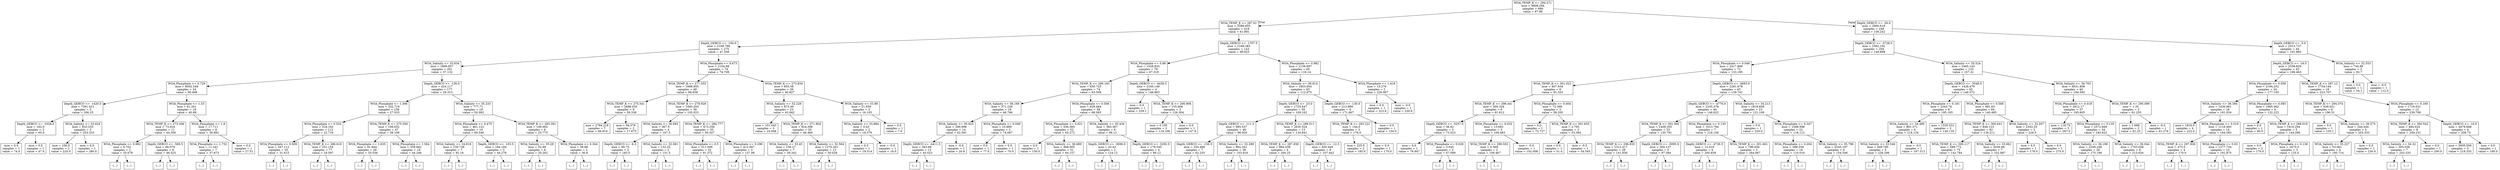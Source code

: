 digraph Tree {
node [shape=box] ;
0 [label="WOA_TEMP_K <= 294.271\nmse = 4808.294\nsamples = 666\nvalue = 97.86"] ;
1 [label="WOA_TEMP_K <= 287.61\nmse = 2589.855\nsamples = 418\nvalue = 61.891"] ;
0 -> 1 [labeldistance=2.5, labelangle=45, headlabel="True"] ;
2 [label="Depth_GEBCO <= -100.0\nmse = 2169.766\nsamples = 275\nvalue = 47.356"] ;
1 -> 2 ;
3 [label="WOA_Salinity <= 33.634\nmse = 1809.857\nsamples = 201\nvalue = 37.132"] ;
2 -> 3 ;
4 [label="WOA_Phosphate <= 0.729\nmse = 8002.349\nsamples = 24\nvalue = 90.498"] ;
3 -> 4 ;
5 [label="Depth_GEBCO <= -1420.5\nmse = 7391.021\nsamples = 5\nvalue = 206.25"] ;
4 -> 5 ;
6 [label="Depth_GEBCO <= -3328.0\nmse = 162.0\nsamples = 2\nvalue = 65.0"] ;
5 -> 6 ;
7 [label="mse = 0.0\nsamples = 1\nvalue = 74.0"] ;
6 -> 7 ;
8 [label="mse = 0.0\nsamples = 1\nvalue = 47.0"] ;
6 -> 8 ;
9 [label="WOA_Salinity <= 33.424\nmse = 933.333\nsamples = 3\nvalue = 253.333"] ;
5 -> 9 ;
10 [label="mse = 100.0\nsamples = 2\nvalue = 220.0"] ;
9 -> 10 ;
11 [label="mse = 0.0\nsamples = 1\nvalue = 280.0"] ;
9 -> 11 ;
12 [label="WOA_Phosphate <= 1.33\nmse = 61.201\nsamples = 19\nvalue = 40.89"] ;
4 -> 12 ;
13 [label="WOA_TEMP_K <= 273.206\nmse = 73.024\nsamples = 11\nvalue = 44.356"] ;
12 -> 13 ;
14 [label="WOA_Phosphate <= 0.982\nmse = 6.702\nsamples = 2\nvalue = 35.679"] ;
13 -> 14 ;
15 [label="(...)"] ;
14 -> 15 ;
16 [label="(...)"] ;
14 -> 16 ;
17 [label="Depth_GEBCO <= -569.5\nmse = 66.079\nsamples = 9\nvalue = 46.525"] ;
13 -> 17 ;
18 [label="(...)"] ;
17 -> 18 ;
29 [label="(...)"] ;
17 -> 29 ;
30 [label="WOA_Phosphate <= 1.8\nmse = 17.711\nsamples = 8\nvalue = 36.892"] ;
12 -> 30 ;
31 [label="WOA_Phosphate <= 1.732\nmse = 11.241\nsamples = 7\nvalue = 37.673"] ;
30 -> 31 ;
32 [label="(...)"] ;
31 -> 32 ;
39 [label="(...)"] ;
31 -> 39 ;
42 [label="mse = 0.0\nsamples = 1\nvalue = 27.51"] ;
30 -> 42 ;
43 [label="Depth_GEBCO <= -136.0\nmse = 424.117\nsamples = 177\nvalue = 29.313"] ;
3 -> 43 ;
44 [label="WOA_Phosphate <= 1.306\nmse = 332.719\nsamples = 159\nvalue = 27.033"] ;
43 -> 44 ;
45 [label="WOA_Phosphate <= 0.533\nmse = 318.162\nsamples = 112\nvalue = 22.716"] ;
44 -> 45 ;
46 [label="WOA_Phosphate <= 0.509\nmse = 347.112\nsamples = 35\nvalue = 31.615"] ;
45 -> 46 ;
47 [label="(...)"] ;
46 -> 47 ;
82 [label="(...)"] ;
46 -> 82 ;
87 [label="WOA_TEMP_K <= 286.616\nmse = 251.154\nsamples = 77\nvalue = 18.597"] ;
45 -> 87 ;
88 [label="(...)"] ;
87 -> 88 ;
203 [label="(...)"] ;
87 -> 203 ;
204 [label="WOA_TEMP_K <= 275.556\nmse = 199.632\nsamples = 47\nvalue = 38.106"] ;
44 -> 204 ;
205 [label="WOA_Phosphate <= 1.635\nmse = 91.844\nsamples = 29\nvalue = 35.036"] ;
204 -> 205 ;
206 [label="(...)"] ;
205 -> 206 ;
225 [label="(...)"] ;
205 -> 225 ;
262 [label="WOA_Phosphate <= 1.564\nmse = 358.662\nsamples = 18\nvalue = 44.246"] ;
204 -> 262 ;
263 [label="(...)"] ;
262 -> 263 ;
282 [label="(...)"] ;
262 -> 282 ;
297 [label="WOA_Salinity <= 35.233\nmse = 777.71\nsamples = 18\nvalue = 50.092"] ;
43 -> 297 ;
298 [label="WOA_Phosphate <= 0.475\nmse = 461.122\nsamples = 10\nvalue = 69.546"] ;
297 -> 298 ;
299 [label="WOA_Salinity <= 34.816\nmse = 130.728\nsamples = 7\nvalue = 82.18"] ;
298 -> 299 ;
300 [label="(...)"] ;
299 -> 300 ;
309 [label="(...)"] ;
299 -> 309 ;
312 [label="Depth_GEBCO <= -103.5\nmse = 164.184\nsamples = 3\nvalue = 44.278"] ;
298 -> 312 ;
313 [label="(...)"] ;
312 -> 313 ;
316 [label="(...)"] ;
312 -> 316 ;
317 [label="WOA_TEMP_K <= 283.391\nmse = 109.062\nsamples = 8\nvalue = 25.775"] ;
297 -> 317 ;
318 [label="WOA_Salinity <= 35.28\nmse = 52.99\nsamples = 6\nvalue = 20.262"] ;
317 -> 318 ;
319 [label="(...)"] ;
318 -> 319 ;
320 [label="(...)"] ;
318 -> 320 ;
323 [label="WOA_Phosphate <= 0.344\nmse = 38.88\nsamples = 2\nvalue = 36.8"] ;
317 -> 323 ;
324 [label="(...)"] ;
323 -> 324 ;
325 [label="(...)"] ;
323 -> 325 ;
326 [label="WOA_Phosphate <= 0.673\nmse = 2104.88\nsamples = 74\nvalue = 74.708"] ;
2 -> 326 ;
327 [label="WOA_TEMP_K <= 277.555\nmse = 1688.855\nsamples = 48\nvalue = 96.658"] ;
326 -> 327 ;
328 [label="WOA_TEMP_K <= 275.541\nmse = 2686.035\nsamples = 9\nvalue = 59.338"] ;
327 -> 328 ;
329 [label="mse = 2784.219\nsamples = 7\nvalue = 66.914"] ;
328 -> 329 ;
330 [label="mse = 94.576\nsamples = 2\nvalue = 17.675"] ;
328 -> 330 ;
331 [label="WOA_TEMP_K <= 278.928\nmse = 1083.203\nsamples = 39\nvalue = 105.023"] ;
327 -> 331 ;
332 [label="WOA_Salinity <= 30.093\nmse = 367.5\nsamples = 4\nvalue = 167.5"] ;
331 -> 332 ;
333 [label="Depth_GEBCO <= -6.5\nmse = 90.75\nsamples = 2\nvalue = 183.5"] ;
332 -> 333 ;
334 [label="(...)"] ;
333 -> 334 ;
335 [label="(...)"] ;
333 -> 335 ;
336 [label="WOA_Salinity <= 32.061\nmse = 132.25\nsamples = 2\nvalue = 151.5"] ;
332 -> 336 ;
337 [label="(...)"] ;
336 -> 337 ;
338 [label="(...)"] ;
336 -> 338 ;
339 [label="WOA_TEMP_K <= 284.777\nmse = 473.256\nsamples = 35\nvalue = 95.027"] ;
331 -> 339 ;
340 [label="WOA_Phosphate <= 0.5\nmse = 311.509\nsamples = 32\nvalue = 91.372"] ;
339 -> 340 ;
341 [label="(...)"] ;
340 -> 341 ;
372 [label="(...)"] ;
340 -> 372 ;
383 [label="WOA_Phosphate <= 0.296\nmse = 412.947\nsamples = 3\nvalue = 137.06"] ;
339 -> 383 ;
384 [label="(...)"] ;
383 -> 384 ;
387 [label="(...)"] ;
383 -> 387 ;
388 [label="WOA_TEMP_K <= 273.834\nmse = 855.38\nsamples = 26\nvalue = 40.827"] ;
326 -> 388 ;
389 [label="WOA_Salinity <= 32.229\nmse = 873.49\nsamples = 23\nvalue = 43.842"] ;
388 -> 389 ;
390 [label="mse = 101.043\nsamples = 3\nvalue = 24.948"] ;
389 -> 390 ;
391 [label="WOA_TEMP_K <= 271.804\nmse = 924.308\nsamples = 20\nvalue = 46.466"] ;
389 -> 391 ;
392 [label="WOA_Salinity <= 33.45\nmse = 156.27\nsamples = 7\nvalue = 39.342"] ;
391 -> 392 ;
393 [label="(...)"] ;
392 -> 393 ;
396 [label="(...)"] ;
392 -> 396 ;
399 [label="WOA_Salinity <= 32.564\nmse = 1270.261\nsamples = 13\nvalue = 50.028"] ;
391 -> 399 ;
400 [label="(...)"] ;
399 -> 400 ;
401 [label="(...)"] ;
399 -> 401 ;
406 [label="WOA_Salinity <= 33.98\nmse = 21.059\nsamples = 3\nvalue = 16.103"] ;
388 -> 406 ;
407 [label="WOA_Salinity <= 33.884\nmse = 0.43\nsamples = 2\nvalue = 18.379"] ;
406 -> 407 ;
408 [label="mse = 0.0\nsamples = 1\nvalue = 19.514"] ;
407 -> 408 ;
409 [label="mse = -0.0\nsamples = 1\nvalue = 18.0"] ;
407 -> 409 ;
410 [label="mse = 0.0\nsamples = 1\nvalue = 7.0"] ;
406 -> 410 ;
411 [label="Depth_GEBCO <= -1707.5\nmse = 2168.383\nsamples = 143\nvalue = 90.825"] ;
1 -> 411 ;
412 [label="WOA_Phosphate <= 0.86\nmse = 1028.833\nsamples = 78\nvalue = 67.319"] ;
411 -> 412 ;
413 [label="WOA_TEMP_K <= 290.193\nmse = 650.725\nsamples = 74\nvalue = 63.509"] ;
412 -> 413 ;
414 [label="WOA_Salinity <= 36.169\nmse = 371.229\nsamples = 16\nvalue = 46.766"] ;
413 -> 414 ;
415 [label="WOA_Salinity <= 35.923\nmse = 290.996\nsamples = 14\nvalue = 42.581"] ;
414 -> 415 ;
416 [label="Depth_GEBCO <= -4411.5\nmse = 263.68\nsamples = 13\nvalue = 45.023"] ;
415 -> 416 ;
417 [label="(...)"] ;
416 -> 417 ;
432 [label="(...)"] ;
416 -> 432 ;
441 [label="mse = -0.0\nsamples = 1\nvalue = 20.6"] ;
415 -> 441 ;
442 [label="WOA_Phosphate <= 0.049\nmse = 10.889\nsamples = 2\nvalue = 74.667"] ;
414 -> 442 ;
443 [label="mse = 0.0\nsamples = 1\nvalue = 77.0"] ;
442 -> 443 ;
444 [label="mse = 0.0\nsamples = 1\nvalue = 70.0"] ;
442 -> 444 ;
445 [label="WOA_Phosphate <= 0.506\nmse = 629.484\nsamples = 58\nvalue = 68.093"] ;
413 -> 445 ;
446 [label="WOA_Phosphate <= 0.021\nmse = 556.385\nsamples = 52\nvalue = 65.272"] ;
445 -> 446 ;
447 [label="mse = 0.0\nsamples = 1\nvalue = 150.0"] ;
446 -> 447 ;
448 [label="WOA_Salinity <= 36.689\nmse = 468.005\nsamples = 51\nvalue = 64.157"] ;
446 -> 448 ;
449 [label="(...)"] ;
448 -> 449 ;
522 [label="(...)"] ;
448 -> 522 ;
533 [label="WOA_Salinity <= 35.434\nmse = 383.367\nsamples = 6\nvalue = 99.12"] ;
445 -> 533 ;
534 [label="Depth_GEBCO <= -3690.0\nmse = 20.43\nsamples = 2\nvalue = 124.12"] ;
533 -> 534 ;
535 [label="(...)"] ;
534 -> 535 ;
536 [label="(...)"] ;
534 -> 536 ;
537 [label="Depth_GEBCO <= -3292.5\nmse = 178.545\nsamples = 4\nvalue = 89.12"] ;
533 -> 537 ;
538 [label="(...)"] ;
537 -> 538 ;
543 [label="(...)"] ;
537 -> 543 ;
544 [label="Depth_GEBCO <= -4439.5\nmse = 2160.149\nsamples = 4\nvalue = 148.863"] ;
412 -> 544 ;
545 [label="mse = 0.0\nsamples = 1\nvalue = 239.1"] ;
544 -> 545 ;
546 [label="WOA_TEMP_K <= 290.906\nmse = 155.606\nsamples = 3\nvalue = 126.304"] ;
544 -> 546 ;
547 [label="mse = 0.195\nsamples = 2\nvalue = 119.106"] ;
546 -> 547 ;
548 [label="mse = 0.0\nsamples = 1\nvalue = 147.9"] ;
546 -> 548 ;
549 [label="WOA_Phosphate <= 0.982\nmse = 2159.697\nsamples = 65\nvalue = 116.14"] ;
411 -> 549 ;
550 [label="WOA_Salinity <= 36.614\nmse = 1853.954\nsamples = 63\nvalue = 112.875"] ;
549 -> 550 ;
551 [label="Depth_GEBCO <= -23.0\nmse = 1725.447\nsamples = 59\nvalue = 109.162"] ;
550 -> 551 ;
552 [label="Depth_GEBCO <= -111.5\nmse = 995.537\nsamples = 46\nvalue = 98.926"] ;
551 -> 552 ;
553 [label="Depth_GEBCO <= -158.5\nmse = 320.466\nsamples = 7\nvalue = 62.255"] ;
552 -> 553 ;
554 [label="(...)"] ;
553 -> 554 ;
561 [label="(...)"] ;
553 -> 561 ;
564 [label="WOA_Salinity <= 32.289\nmse = 882.341\nsamples = 39\nvalue = 103.816"] ;
552 -> 564 ;
565 [label="(...)"] ;
564 -> 565 ;
570 [label="(...)"] ;
564 -> 570 ;
621 [label="WOA_TEMP_K <= 289.511\nmse = 2635.324\nsamples = 13\nvalue = 134.941"] ;
551 -> 621 ;
622 [label="WOA_TEMP_K <= 287.938\nmse = 884.438\nsamples = 4\nvalue = 200.25"] ;
621 -> 622 ;
623 [label="(...)"] ;
622 -> 623 ;
624 [label="(...)"] ;
622 -> 624 ;
629 [label="Depth_GEBCO <= -12.5\nmse = 820.449\nsamples = 9\nvalue = 107.442"] ;
621 -> 629 ;
630 [label="(...)"] ;
629 -> 630 ;
637 [label="(...)"] ;
629 -> 637 ;
646 [label="Depth_GEBCO <= -130.0\nmse = 213.889\nsamples = 4\nvalue = 171.667"] ;
550 -> 646 ;
647 [label="WOA_TEMP_K <= 293.221\nmse = 144.0\nsamples = 3\nvalue = 176.0"] ;
646 -> 647 ;
648 [label="mse = 225.0\nsamples = 2\nvalue = 185.0"] ;
647 -> 648 ;
649 [label="mse = 0.0\nsamples = 1\nvalue = 170.0"] ;
647 -> 649 ;
650 [label="mse = 0.0\nsamples = 1\nvalue = 150.0"] ;
646 -> 650 ;
651 [label="WOA_Phosphate <= 1.418\nmse = 10.276\nsamples = 2\nvalue = 226.067"] ;
549 -> 651 ;
652 [label="mse = 0.0\nsamples = 1\nvalue = 223.8"] ;
651 -> 652 ;
653 [label="mse = -0.0\nsamples = 1\nvalue = 230.6"] ;
651 -> 653 ;
654 [label="Depth_GEBCO <= -26.0\nmse = 2900.619\nsamples = 248\nvalue = 156.242"] ;
0 -> 654 [labeldistance=2.5, labelangle=-45, headlabel="False"] ;
655 [label="Depth_GEBCO <= -3728.0\nmse = 2582.192\nsamples = 204\nvalue = 148.898"] ;
654 -> 655 ;
656 [label="WOA_Phosphate <= 0.048\nmse = 2417.889\nsamples = 72\nvalue = 133.195"] ;
655 -> 656 ;
657 [label="WOA_TEMP_K <= 301.022\nmse = 467.934\nsamples = 9\nvalue = 81.333"] ;
656 -> 657 ;
658 [label="WOA_TEMP_K <= 298.441\nmse = 300.324\nsamples = 6\nvalue = 91.612"] ;
657 -> 658 ;
659 [label="Depth_GEBCO <= -5257.5\nmse = 36.62\nsamples = 3\nvalue = 73.023"] ;
658 -> 659 ;
660 [label="mse = 0.0\nsamples = 1\nvalue = 78.947"] ;
659 -> 660 ;
661 [label="WOA_Phosphate <= 0.029\nmse = 3.045\nsamples = 2\nvalue = 67.099"] ;
659 -> 661 ;
662 [label="(...)"] ;
661 -> 662 ;
663 [label="(...)"] ;
661 -> 663 ;
664 [label="WOA_Phosphate <= 0.032\nmse = 13.692\nsamples = 3\nvalue = 106.483"] ;
658 -> 664 ;
665 [label="WOA_TEMP_K <= 299.502\nmse = 0.569\nsamples = 2\nvalue = 109.467"] ;
664 -> 665 ;
666 [label="(...)"] ;
665 -> 666 ;
667 [label="(...)"] ;
665 -> 667 ;
668 [label="mse = -0.0\nsamples = 1\nvalue = 102.008"] ;
664 -> 668 ;
669 [label="WOA_Phosphate <= 0.004\nmse = 72.398\nsamples = 3\nvalue = 58.205"] ;
657 -> 669 ;
670 [label="mse = 0.0\nsamples = 1\nvalue = 72.727"] ;
669 -> 670 ;
671 [label="WOA_TEMP_K <= 301.655\nmse = 2.793\nsamples = 2\nvalue = 53.364"] ;
669 -> 671 ;
672 [label="mse = 0.0\nsamples = 1\nvalue = 51.0"] ;
671 -> 672 ;
673 [label="mse = -0.0\nsamples = 1\nvalue = 54.545"] ;
671 -> 673 ;
674 [label="Depth_GEBCO <= -4693.0\nmse = 2281.678\nsamples = 63\nvalue = 139.741"] ;
656 -> 674 ;
675 [label="Depth_GEBCO <= -4776.0\nmse = 2255.378\nsamples = 40\nvalue = 148.922"] ;
674 -> 675 ;
676 [label="WOA_TEMP_K <= 301.092\nmse = 1409.355\nsamples = 33\nvalue = 135.791"] ;
675 -> 676 ;
677 [label="WOA_TEMP_K <= 296.835\nmse = 1312.417\nsamples = 28\nvalue = 141.936"] ;
676 -> 677 ;
678 [label="(...)"] ;
677 -> 678 ;
683 [label="(...)"] ;
677 -> 683 ;
732 [label="Depth_GEBCO <= -5095.0\nmse = 304.137\nsamples = 5\nvalue = 97.384"] ;
676 -> 732 ;
733 [label="(...)"] ;
732 -> 733 ;
738 [label="(...)"] ;
732 -> 738 ;
741 [label="WOA_Phosphate <= 0.135\nmse = 1013.794\nsamples = 7\nvalue = 218.156"] ;
675 -> 741 ;
742 [label="Depth_GEBCO <= -4726.5\nmse = 12.019\nsamples = 4\nvalue = 200.939"] ;
741 -> 742 ;
743 [label="(...)"] ;
742 -> 743 ;
746 [label="(...)"] ;
742 -> 746 ;
747 [label="WOA_TEMP_K <= 301.661\nmse = 786.936\nsamples = 3\nvalue = 264.067"] ;
741 -> 747 ;
748 [label="(...)"] ;
747 -> 748 ;
751 [label="(...)"] ;
747 -> 751 ;
752 [label="WOA_Salinity <= 34.213\nmse = 1816.858\nsamples = 23\nvalue = 121.109"] ;
674 -> 752 ;
753 [label="mse = 0.0\nsamples = 1\nvalue = 220.0"] ;
752 -> 753 ;
754 [label="WOA_Phosphate <= 0.347\nmse = 1566.588\nsamples = 22\nvalue = 118.112"] ;
752 -> 754 ;
755 [label="WOA_Phosphate <= 0.204\nmse = 388.558\nsamples = 16\nvalue = 110.016"] ;
754 -> 755 ;
756 [label="(...)"] ;
755 -> 756 ;
777 [label="(...)"] ;
755 -> 777 ;
784 [label="WOA_Salinity <= 35.796\nmse = 5245.197\nsamples = 6\nvalue = 154.548"] ;
754 -> 784 ;
785 [label="(...)"] ;
784 -> 785 ;
794 [label="(...)"] ;
784 -> 794 ;
795 [label="WOA_Salinity <= 35.524\nmse = 2465.143\nsamples = 132\nvalue = 157.41"] ;
655 -> 795 ;
796 [label="Depth_GEBCO <= -3548.0\nmse = 1428.479\nsamples = 92\nvalue = 146.572"] ;
795 -> 796 ;
797 [label="WOA_Phosphate <= 0.181\nmse = 2343.76\nsamples = 8\nvalue = 195.193"] ;
796 -> 797 ;
798 [label="WOA_Salinity <= 34.485\nmse = 891.371\nsamples = 6\nvalue = 218.134"] ;
797 -> 798 ;
799 [label="WOA_Salinity <= 33.546\nmse = 449.785\nsamples = 5\nvalue = 228.298"] ;
798 -> 799 ;
800 [label="(...)"] ;
799 -> 800 ;
801 [label="(...)"] ;
799 -> 801 ;
806 [label="mse = -0.0\nsamples = 1\nvalue = 167.313"] ;
798 -> 806 ;
807 [label="mse = 1535.031\nsamples = 2\nvalue = 140.135"] ;
797 -> 807 ;
808 [label="WOA_Phosphate <= 0.568\nmse = 981.63\nsamples = 84\nvalue = 140.495"] ;
796 -> 808 ;
809 [label="WOA_TEMP_K <= 300.641\nmse = 849.123\nsamples = 82\nvalue = 139.211"] ;
808 -> 809 ;
810 [label="WOA_TEMP_K <= 300.117\nmse = 589.772\nsamples = 75\nvalue = 142.784"] ;
809 -> 810 ;
811 [label="(...)"] ;
810 -> 811 ;
920 [label="(...)"] ;
810 -> 920 ;
921 [label="WOA_Salinity <= 33.661\nmse = 2036.66\nsamples = 7\nvalue = 102.887"] ;
809 -> 921 ;
922 [label="(...)"] ;
921 -> 922 ;
923 [label="(...)"] ;
921 -> 923 ;
934 [label="WOA_Salinity <= 33.207\nmse = 2352.25\nsamples = 2\nvalue = 226.5"] ;
808 -> 934 ;
935 [label="mse = 0.0\nsamples = 1\nvalue = 178.0"] ;
934 -> 935 ;
936 [label="mse = 0.0\nsamples = 1\nvalue = 275.0"] ;
934 -> 936 ;
937 [label="WOA_Salinity <= 36.703\nmse = 4031.808\nsamples = 40\nvalue = 184.592"] ;
795 -> 937 ;
938 [label="WOA_Phosphate <= 0.018\nmse = 2912.17\nsamples = 37\nvalue = 195.605"] ;
937 -> 938 ;
939 [label="mse = 118.75\nsamples = 3\nvalue = 267.5"] ;
938 -> 939 ;
940 [label="WOA_Phosphate <= 0.135\nmse = 2372.669\nsamples = 34\nvalue = 183.622"] ;
938 -> 940 ;
941 [label="WOA_Salinity <= 36.186\nmse = 2208.248\nsamples = 26\nvalue = 175.198"] ;
940 -> 941 ;
942 [label="(...)"] ;
941 -> 942 ;
949 [label="(...)"] ;
941 -> 949 ;
974 [label="WOA_Salinity <= 36.044\nmse = 1703.038\nsamples = 8\nvalue = 215.634"] ;
940 -> 974 ;
975 [label="(...)"] ;
974 -> 975 ;
984 [label="(...)"] ;
974 -> 984 ;
987 [label="WOA_TEMP_K <= 295.099\nmse = 1.35\nsamples = 3\nvalue = 61.255"] ;
937 -> 987 ;
988 [label="mse = 1.688\nsamples = 2\nvalue = 61.25"] ;
987 -> 988 ;
989 [label="mse = -0.0\nsamples = 1\nvalue = 61.274"] ;
987 -> 989 ;
990 [label="Depth_GEBCO <= -3.0\nmse = 2913.737\nsamples = 44\nvalue = 191.885"] ;
654 -> 990 ;
991 [label="Depth_GEBCO <= -16.5\nmse = 2538.829\nsamples = 42\nvalue = 196.463"] ;
990 -> 991 ;
992 [label="WOA_Phosphate <= 0.059\nmse = 2194.252\nsamples = 24\nvalue = 177.105"] ;
991 -> 992 ;
993 [label="WOA_Salinity <= 36.394\nmse = 1436.861\nsamples = 18\nvalue = 191.034"] ;
992 -> 993 ;
994 [label="mse = 1816.0\nsamples = 4\nvalue = 222.0"] ;
993 -> 994 ;
995 [label="WOA_Phosphate <= 0.019\nmse = 1116.493\nsamples = 14\nvalue = 184.583"] ;
993 -> 995 ;
996 [label="WOA_TEMP_K <= 297.926\nmse = 475.0\nsamples = 4\nvalue = 170.0"] ;
995 -> 996 ;
997 [label="(...)"] ;
996 -> 997 ;
998 [label="(...)"] ;
996 -> 998 ;
999 [label="WOA_Phosphate <= 0.03\nmse = 1277.734\nsamples = 10\nvalue = 191.875"] ;
995 -> 999 ;
1000 [label="(...)"] ;
999 -> 1000 ;
1003 [label="(...)"] ;
999 -> 1003 ;
1006 [label="WOA_Phosphate <= 0.093\nmse = 1995.062\nsamples = 6\nvalue = 132.222"] ;
992 -> 1006 ;
1007 [label="mse = 0.0\nsamples = 1\nvalue = 90.0"] ;
1006 -> 1007 ;
1008 [label="WOA_TEMP_K <= 298.019\nmse = 1910.204\nsamples = 5\nvalue = 144.286"] ;
1006 -> 1008 ;
1009 [label="mse = 0.0\nsamples = 2\nvalue = 170.0"] ;
1008 -> 1009 ;
1010 [label="WOA_Phosphate <= 0.136\nmse = 2475.0\nsamples = 3\nvalue = 125.0"] ;
1008 -> 1010 ;
1011 [label="(...)"] ;
1010 -> 1011 ;
1012 [label="(...)"] ;
1010 -> 1012 ;
1013 [label="WOA_TEMP_K <= 297.12\nmse = 1754.144\nsamples = 18\nvalue = 223.707"] ;
991 -> 1013 ;
1014 [label="WOA_TEMP_K <= 294.374\nmse = 639.021\nsamples = 6\nvalue = 196.51"] ;
1013 -> 1014 ;
1015 [label="mse = 0.0\nsamples = 1\nvalue = 135.1"] ;
1014 -> 1015 ;
1016 [label="WOA_Salinity <= 36.573\nmse = 244.444\nsamples = 5\nvalue = 203.333"] ;
1014 -> 1016 ;
1017 [label="WOA_Salinity <= 35.227\nmse = 53.061\nsamples = 4\nvalue = 195.714"] ;
1016 -> 1017 ;
1018 [label="(...)"] ;
1017 -> 1018 ;
1021 [label="(...)"] ;
1017 -> 1021 ;
1022 [label="mse = 0.0\nsamples = 1\nvalue = 230.0"] ;
1016 -> 1022 ;
1023 [label="WOA_Phosphate <= 0.169\nmse = 1719.031\nsamples = 12\nvalue = 239.706"] ;
1013 -> 1023 ;
1024 [label="WOA_TEMP_K <= 300.542\nmse = 484.024\nsamples = 8\nvalue = 249.231"] ;
1023 -> 1024 ;
1025 [label="WOA_Salinity <= 34.32\nmse = 305.556\nsamples = 7\nvalue = 253.333"] ;
1024 -> 1025 ;
1026 [label="(...)"] ;
1025 -> 1026 ;
1027 [label="(...)"] ;
1025 -> 1027 ;
1034 [label="mse = 0.0\nsamples = 1\nvalue = 200.0"] ;
1024 -> 1034 ;
1035 [label="Depth_GEBCO <= -10.0\nmse = 4479.688\nsamples = 4\nvalue = 208.75"] ;
1023 -> 1035 ;
1036 [label="mse = 5605.556\nsamples = 3\nvalue = 218.333"] ;
1035 -> 1036 ;
1037 [label="mse = 0.0\nsamples = 1\nvalue = 180.0"] ;
1035 -> 1037 ;
1038 [label="WOA_Salinity <= 32.553\nmse = 744.98\nsamples = 2\nvalue = 92.7"] ;
990 -> 1038 ;
1039 [label="mse = 0.0\nsamples = 1\nvalue = 54.1"] ;
1038 -> 1039 ;
1040 [label="mse = -0.0\nsamples = 1\nvalue = 112.0"] ;
1038 -> 1040 ;
}
